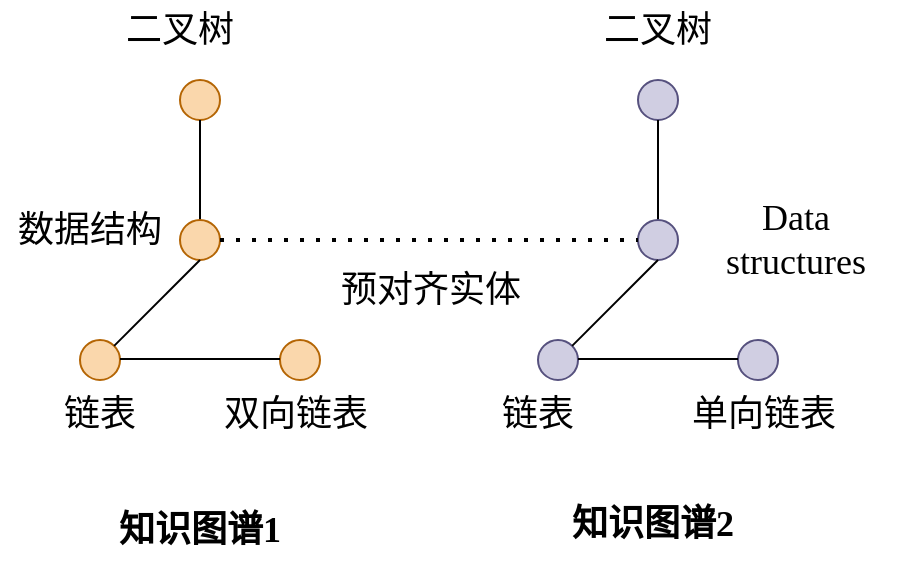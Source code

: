 <mxfile version="21.3.0" type="github">
  <diagram name="第 1 页" id="IuHrUega-Qjz1SbQe2NQ">
    <mxGraphModel dx="863" dy="521" grid="1" gridSize="10" guides="1" tooltips="1" connect="1" arrows="1" fold="1" page="1" pageScale="1" pageWidth="827" pageHeight="1169" math="0" shadow="0">
      <root>
        <mxCell id="0" />
        <mxCell id="1" parent="0" />
        <mxCell id="fg17EbfhNysI6JPlQfSn-1" value="" style="ellipse;whiteSpace=wrap;html=1;aspect=fixed;fillColor=#fad7ac;strokeColor=#b46504;" vertex="1" parent="1">
          <mxGeometry x="210" y="170" width="20" height="20" as="geometry" />
        </mxCell>
        <mxCell id="fg17EbfhNysI6JPlQfSn-4" value="" style="endArrow=none;html=1;rounded=0;entryX=0.5;entryY=1;entryDx=0;entryDy=0;" edge="1" parent="1" target="fg17EbfhNysI6JPlQfSn-1">
          <mxGeometry width="50" height="50" relative="1" as="geometry">
            <mxPoint x="220" y="240" as="sourcePoint" />
            <mxPoint x="320" y="220" as="targetPoint" />
          </mxGeometry>
        </mxCell>
        <mxCell id="fg17EbfhNysI6JPlQfSn-5" value="" style="ellipse;whiteSpace=wrap;html=1;aspect=fixed;fillColor=#fad7ac;strokeColor=#b46504;" vertex="1" parent="1">
          <mxGeometry x="210" y="240" width="20" height="20" as="geometry" />
        </mxCell>
        <mxCell id="fg17EbfhNysI6JPlQfSn-11" value="" style="ellipse;whiteSpace=wrap;html=1;aspect=fixed;fillColor=#fad7ac;strokeColor=#b46504;" vertex="1" parent="1">
          <mxGeometry x="160" y="300" width="20" height="20" as="geometry" />
        </mxCell>
        <mxCell id="fg17EbfhNysI6JPlQfSn-13" value="" style="endArrow=none;html=1;rounded=0;exitX=1;exitY=0;exitDx=0;exitDy=0;" edge="1" parent="1" source="fg17EbfhNysI6JPlQfSn-11">
          <mxGeometry width="50" height="50" relative="1" as="geometry">
            <mxPoint x="170" y="310" as="sourcePoint" />
            <mxPoint x="220" y="260" as="targetPoint" />
          </mxGeometry>
        </mxCell>
        <mxCell id="fg17EbfhNysI6JPlQfSn-14" value="" style="ellipse;whiteSpace=wrap;html=1;aspect=fixed;fillColor=#fad7ac;strokeColor=#b46504;" vertex="1" parent="1">
          <mxGeometry x="260" y="300" width="20" height="20" as="geometry" />
        </mxCell>
        <mxCell id="fg17EbfhNysI6JPlQfSn-15" value="" style="endArrow=none;html=1;rounded=0;" edge="1" parent="1">
          <mxGeometry width="50" height="50" relative="1" as="geometry">
            <mxPoint x="180" y="309.5" as="sourcePoint" />
            <mxPoint x="260" y="309.5" as="targetPoint" />
            <Array as="points">
              <mxPoint x="210" y="309.5" />
              <mxPoint x="220" y="309.5" />
            </Array>
          </mxGeometry>
        </mxCell>
        <mxCell id="fg17EbfhNysI6JPlQfSn-16" value="" style="ellipse;whiteSpace=wrap;html=1;aspect=fixed;fillColor=#d0cee2;strokeColor=#56517e;" vertex="1" parent="1">
          <mxGeometry x="439" y="170" width="20" height="20" as="geometry" />
        </mxCell>
        <mxCell id="fg17EbfhNysI6JPlQfSn-17" value="" style="endArrow=none;html=1;rounded=0;entryX=0.5;entryY=1;entryDx=0;entryDy=0;" edge="1" parent="1" target="fg17EbfhNysI6JPlQfSn-16">
          <mxGeometry width="50" height="50" relative="1" as="geometry">
            <mxPoint x="449" y="240" as="sourcePoint" />
            <mxPoint x="549" y="220" as="targetPoint" />
          </mxGeometry>
        </mxCell>
        <mxCell id="fg17EbfhNysI6JPlQfSn-18" value="" style="ellipse;whiteSpace=wrap;html=1;aspect=fixed;fillColor=#d0cee2;strokeColor=#56517e;" vertex="1" parent="1">
          <mxGeometry x="439" y="240" width="20" height="20" as="geometry" />
        </mxCell>
        <mxCell id="fg17EbfhNysI6JPlQfSn-19" value="" style="ellipse;whiteSpace=wrap;html=1;aspect=fixed;fillColor=#d0cee2;strokeColor=#56517e;" vertex="1" parent="1">
          <mxGeometry x="389" y="300" width="20" height="20" as="geometry" />
        </mxCell>
        <mxCell id="fg17EbfhNysI6JPlQfSn-20" value="" style="endArrow=none;html=1;rounded=0;exitX=1;exitY=0;exitDx=0;exitDy=0;" edge="1" parent="1" source="fg17EbfhNysI6JPlQfSn-19">
          <mxGeometry width="50" height="50" relative="1" as="geometry">
            <mxPoint x="399" y="310" as="sourcePoint" />
            <mxPoint x="449" y="260" as="targetPoint" />
          </mxGeometry>
        </mxCell>
        <mxCell id="fg17EbfhNysI6JPlQfSn-21" value="" style="ellipse;whiteSpace=wrap;html=1;aspect=fixed;fillColor=#d0cee2;strokeColor=#56517e;" vertex="1" parent="1">
          <mxGeometry x="489" y="300" width="20" height="20" as="geometry" />
        </mxCell>
        <mxCell id="fg17EbfhNysI6JPlQfSn-22" value="" style="endArrow=none;html=1;rounded=0;" edge="1" parent="1">
          <mxGeometry width="50" height="50" relative="1" as="geometry">
            <mxPoint x="409" y="309.5" as="sourcePoint" />
            <mxPoint x="489" y="309.5" as="targetPoint" />
            <Array as="points">
              <mxPoint x="439" y="309.5" />
              <mxPoint x="449" y="309.5" />
            </Array>
          </mxGeometry>
        </mxCell>
        <mxCell id="fg17EbfhNysI6JPlQfSn-23" value="" style="endArrow=none;dashed=1;html=1;dashPattern=1 3;strokeWidth=2;rounded=0;exitX=1;exitY=0.5;exitDx=0;exitDy=0;entryX=0;entryY=0.5;entryDx=0;entryDy=0;" edge="1" parent="1" source="fg17EbfhNysI6JPlQfSn-5" target="fg17EbfhNysI6JPlQfSn-18">
          <mxGeometry width="50" height="50" relative="1" as="geometry">
            <mxPoint x="240" y="250" as="sourcePoint" />
            <mxPoint x="400" y="250" as="targetPoint" />
          </mxGeometry>
        </mxCell>
        <mxCell id="fg17EbfhNysI6JPlQfSn-26" value="&lt;font face=&quot;Times New Roman&quot; style=&quot;font-size: 18px;&quot;&gt;数据结构&lt;/font&gt;" style="text;html=1;strokeColor=none;fillColor=none;align=center;verticalAlign=middle;whiteSpace=wrap;rounded=0;" vertex="1" parent="1">
          <mxGeometry x="120" y="235" width="90" height="20" as="geometry" />
        </mxCell>
        <mxCell id="fg17EbfhNysI6JPlQfSn-28" value="&lt;font style=&quot;font-size: 18px;&quot; face=&quot;Times New Roman&quot;&gt;Data structures&lt;/font&gt;" style="text;html=1;strokeColor=none;fillColor=none;align=center;verticalAlign=middle;whiteSpace=wrap;rounded=0;" vertex="1" parent="1">
          <mxGeometry x="465" y="235" width="106" height="30" as="geometry" />
        </mxCell>
        <mxCell id="fg17EbfhNysI6JPlQfSn-29" value="&lt;font style=&quot;font-size: 18px;&quot; face=&quot;Times New Roman&quot;&gt;预对齐实体&lt;/font&gt;" style="text;html=1;align=center;verticalAlign=middle;resizable=0;points=[];autosize=1;strokeColor=none;fillColor=none;" vertex="1" parent="1">
          <mxGeometry x="280" y="255" width="110" height="40" as="geometry" />
        </mxCell>
        <mxCell id="fg17EbfhNysI6JPlQfSn-30" style="edgeStyle=orthogonalEdgeStyle;rounded=0;orthogonalLoop=1;jettySize=auto;html=1;exitX=0.5;exitY=1;exitDx=0;exitDy=0;" edge="1" parent="1" source="fg17EbfhNysI6JPlQfSn-26" target="fg17EbfhNysI6JPlQfSn-26">
          <mxGeometry relative="1" as="geometry" />
        </mxCell>
        <mxCell id="fg17EbfhNysI6JPlQfSn-32" value="&lt;font style=&quot;font-size: 18px;&quot; face=&quot;Times New Roman&quot;&gt;二叉树&lt;/font&gt;" style="text;html=1;strokeColor=none;fillColor=none;align=center;verticalAlign=middle;whiteSpace=wrap;rounded=0;" vertex="1" parent="1">
          <mxGeometry x="180" y="130" width="60" height="30" as="geometry" />
        </mxCell>
        <mxCell id="fg17EbfhNysI6JPlQfSn-33" value="&lt;font style=&quot;font-size: 18px;&quot; face=&quot;Times New Roman&quot;&gt;二叉树&lt;/font&gt;" style="text;html=1;strokeColor=none;fillColor=none;align=center;verticalAlign=middle;whiteSpace=wrap;rounded=0;" vertex="1" parent="1">
          <mxGeometry x="419" y="130" width="60" height="30" as="geometry" />
        </mxCell>
        <mxCell id="fg17EbfhNysI6JPlQfSn-35" value="&lt;font face=&quot;Times New Roman&quot;&gt;&lt;span style=&quot;font-size: 18px;&quot;&gt;链表&lt;/span&gt;&lt;/font&gt;" style="text;whiteSpace=wrap;html=1;" vertex="1" parent="1">
          <mxGeometry x="150" y="320" width="70" height="40" as="geometry" />
        </mxCell>
        <mxCell id="fg17EbfhNysI6JPlQfSn-36" value="&lt;font style=&quot;font-size: 18px;&quot; face=&quot;Times New Roman&quot;&gt;双向链表&lt;/font&gt;" style="text;whiteSpace=wrap;html=1;" vertex="1" parent="1">
          <mxGeometry x="230" y="320" width="80" height="40" as="geometry" />
        </mxCell>
        <mxCell id="fg17EbfhNysI6JPlQfSn-37" value="&lt;font style=&quot;font-size: 18px;&quot; face=&quot;Times New Roman&quot;&gt;链表&lt;/font&gt;" style="text;whiteSpace=wrap;html=1;" vertex="1" parent="1">
          <mxGeometry x="369" y="320" width="60" height="60" as="geometry" />
        </mxCell>
        <mxCell id="fg17EbfhNysI6JPlQfSn-38" value="&lt;font style=&quot;font-size: 18px;&quot; face=&quot;Times New Roman&quot;&gt;单向链表&lt;/font&gt;" style="text;whiteSpace=wrap;html=1;" vertex="1" parent="1">
          <mxGeometry x="464" y="320" width="80" height="40" as="geometry" />
        </mxCell>
        <mxCell id="fg17EbfhNysI6JPlQfSn-39" value="&lt;font style=&quot;font-size: 18px;&quot; face=&quot;Times New Roman&quot;&gt;&lt;b&gt;知识图谱1&lt;/b&gt;&lt;/font&gt;" style="text;html=1;strokeColor=none;fillColor=none;align=center;verticalAlign=middle;whiteSpace=wrap;rounded=0;" vertex="1" parent="1">
          <mxGeometry x="170" y="380" width="100" height="30" as="geometry" />
        </mxCell>
        <mxCell id="fg17EbfhNysI6JPlQfSn-40" value="&lt;font style=&quot;font-size: 18px;&quot; face=&quot;Times New Roman&quot;&gt;&lt;b&gt;知识图谱2&lt;/b&gt;&lt;/font&gt;" style="text;whiteSpace=wrap;html=1;" vertex="1" parent="1">
          <mxGeometry x="404" y="375" width="90" height="40" as="geometry" />
        </mxCell>
      </root>
    </mxGraphModel>
  </diagram>
</mxfile>
